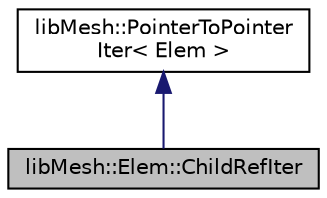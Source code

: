 digraph "libMesh::Elem::ChildRefIter"
{
  edge [fontname="Helvetica",fontsize="10",labelfontname="Helvetica",labelfontsize="10"];
  node [fontname="Helvetica",fontsize="10",shape=record];
  Node1 [label="libMesh::Elem::ChildRefIter",height=0.2,width=0.4,color="black", fillcolor="grey75", style="filled", fontcolor="black"];
  Node2 -> Node1 [dir="back",color="midnightblue",fontsize="10",style="solid",fontname="Helvetica"];
  Node2 [label="libMesh::PointerToPointer\lIter\< Elem \>",height=0.2,width=0.4,color="black", fillcolor="white", style="filled",URL="$classlibMesh_1_1PointerToPointerIter.html"];
}
